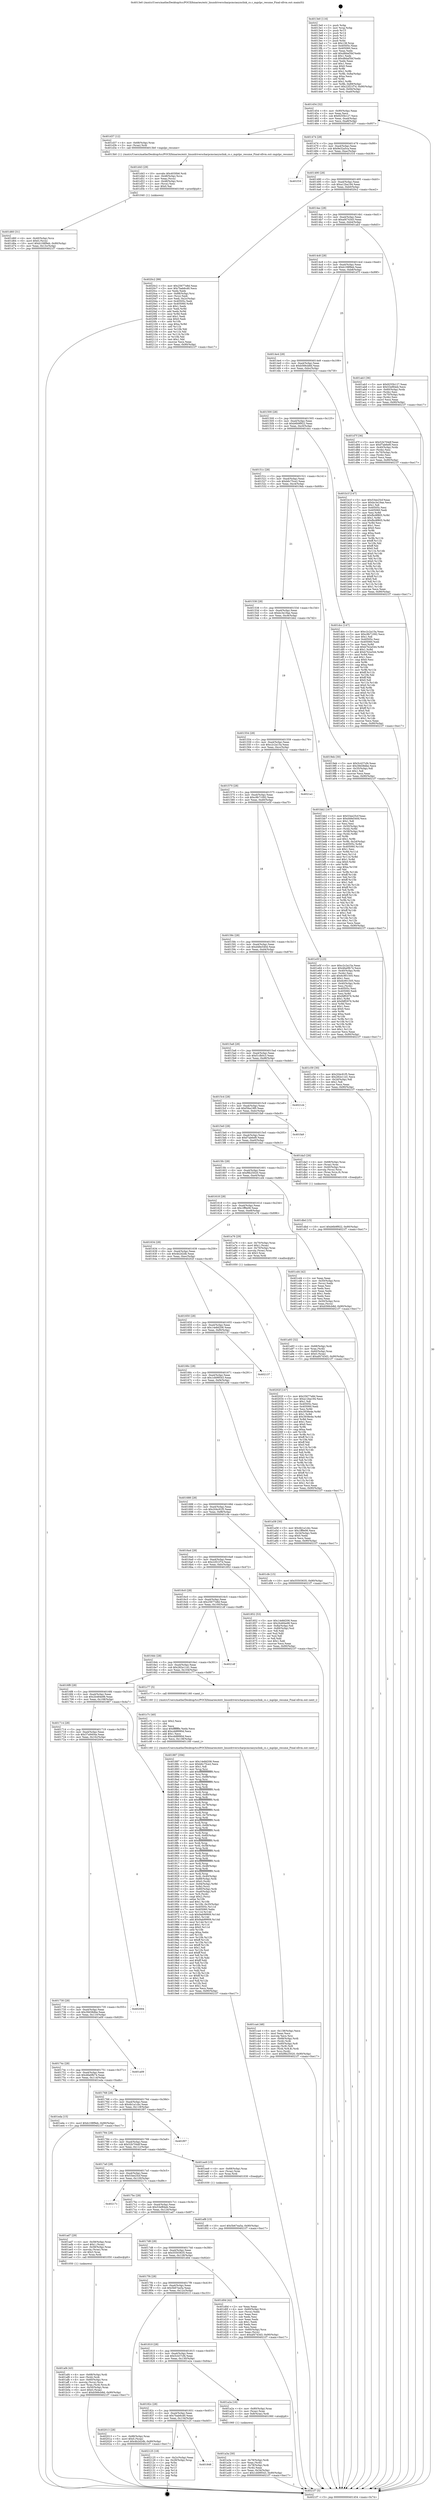 digraph "0x4013e0" {
  label = "0x4013e0 (/mnt/c/Users/mathe/Desktop/tcc/POCII/binaries/extr_linuxdriverscharpcmciasynclink_cs.c_mgslpc_resume_Final-ollvm.out::main(0))"
  labelloc = "t"
  node[shape=record]

  Entry [label="",width=0.3,height=0.3,shape=circle,fillcolor=black,style=filled]
  "0x401454" [label="{
     0x401454 [32]\l
     | [instrs]\l
     &nbsp;&nbsp;0x401454 \<+6\>: mov -0x90(%rbp),%eax\l
     &nbsp;&nbsp;0x40145a \<+2\>: mov %eax,%ecx\l
     &nbsp;&nbsp;0x40145c \<+6\>: sub $0x9255b127,%ecx\l
     &nbsp;&nbsp;0x401462 \<+6\>: mov %eax,-0xa4(%rbp)\l
     &nbsp;&nbsp;0x401468 \<+6\>: mov %ecx,-0xa8(%rbp)\l
     &nbsp;&nbsp;0x40146e \<+6\>: je 0000000000401d37 \<main+0x957\>\l
  }"]
  "0x401d37" [label="{
     0x401d37 [12]\l
     | [instrs]\l
     &nbsp;&nbsp;0x401d37 \<+4\>: mov -0x68(%rbp),%rax\l
     &nbsp;&nbsp;0x401d3b \<+3\>: mov (%rax),%rdi\l
     &nbsp;&nbsp;0x401d3e \<+5\>: call 00000000004013b0 \<mgslpc_resume\>\l
     | [calls]\l
     &nbsp;&nbsp;0x4013b0 \{1\} (/mnt/c/Users/mathe/Desktop/tcc/POCII/binaries/extr_linuxdriverscharpcmciasynclink_cs.c_mgslpc_resume_Final-ollvm.out::mgslpc_resume)\l
  }"]
  "0x401474" [label="{
     0x401474 [28]\l
     | [instrs]\l
     &nbsp;&nbsp;0x401474 \<+5\>: jmp 0000000000401479 \<main+0x99\>\l
     &nbsp;&nbsp;0x401479 \<+6\>: mov -0xa4(%rbp),%eax\l
     &nbsp;&nbsp;0x40147f \<+5\>: sub $0x9e32a5ca,%eax\l
     &nbsp;&nbsp;0x401484 \<+6\>: mov %eax,-0xac(%rbp)\l
     &nbsp;&nbsp;0x40148a \<+6\>: je 0000000000401f16 \<main+0xb36\>\l
  }"]
  Exit [label="",width=0.3,height=0.3,shape=circle,fillcolor=black,style=filled,peripheries=2]
  "0x401f16" [label="{
     0x401f16\l
  }", style=dashed]
  "0x401490" [label="{
     0x401490 [28]\l
     | [instrs]\l
     &nbsp;&nbsp;0x401490 \<+5\>: jmp 0000000000401495 \<main+0xb5\>\l
     &nbsp;&nbsp;0x401495 \<+6\>: mov -0xa4(%rbp),%eax\l
     &nbsp;&nbsp;0x40149b \<+5\>: sub $0xa12ba194,%eax\l
     &nbsp;&nbsp;0x4014a0 \<+6\>: mov %eax,-0xb0(%rbp)\l
     &nbsp;&nbsp;0x4014a6 \<+6\>: je 00000000004020c2 \<main+0xce2\>\l
  }"]
  "0x401848" [label="{
     0x401848\l
  }", style=dashed]
  "0x4020c2" [label="{
     0x4020c2 [99]\l
     | [instrs]\l
     &nbsp;&nbsp;0x4020c2 \<+5\>: mov $0x25677e8d,%eax\l
     &nbsp;&nbsp;0x4020c7 \<+5\>: mov $0x7bab6cd0,%ecx\l
     &nbsp;&nbsp;0x4020cc \<+2\>: xor %edx,%edx\l
     &nbsp;&nbsp;0x4020ce \<+7\>: mov -0x88(%rbp),%rsi\l
     &nbsp;&nbsp;0x4020d5 \<+2\>: mov (%rsi),%edi\l
     &nbsp;&nbsp;0x4020d7 \<+3\>: mov %edi,-0x2c(%rbp)\l
     &nbsp;&nbsp;0x4020da \<+7\>: mov 0x40505c,%edi\l
     &nbsp;&nbsp;0x4020e1 \<+8\>: mov 0x405060,%r8d\l
     &nbsp;&nbsp;0x4020e9 \<+3\>: sub $0x1,%edx\l
     &nbsp;&nbsp;0x4020ec \<+3\>: mov %edi,%r9d\l
     &nbsp;&nbsp;0x4020ef \<+3\>: add %edx,%r9d\l
     &nbsp;&nbsp;0x4020f2 \<+4\>: imul %r9d,%edi\l
     &nbsp;&nbsp;0x4020f6 \<+3\>: and $0x1,%edi\l
     &nbsp;&nbsp;0x4020f9 \<+3\>: cmp $0x0,%edi\l
     &nbsp;&nbsp;0x4020fc \<+4\>: sete %r10b\l
     &nbsp;&nbsp;0x402100 \<+4\>: cmp $0xa,%r8d\l
     &nbsp;&nbsp;0x402104 \<+4\>: setl %r11b\l
     &nbsp;&nbsp;0x402108 \<+3\>: mov %r10b,%bl\l
     &nbsp;&nbsp;0x40210b \<+3\>: and %r11b,%bl\l
     &nbsp;&nbsp;0x40210e \<+3\>: xor %r11b,%r10b\l
     &nbsp;&nbsp;0x402111 \<+3\>: or %r10b,%bl\l
     &nbsp;&nbsp;0x402114 \<+3\>: test $0x1,%bl\l
     &nbsp;&nbsp;0x402117 \<+3\>: cmovne %ecx,%eax\l
     &nbsp;&nbsp;0x40211a \<+6\>: mov %eax,-0x90(%rbp)\l
     &nbsp;&nbsp;0x402120 \<+5\>: jmp 00000000004021f7 \<main+0xe17\>\l
  }"]
  "0x4014ac" [label="{
     0x4014ac [28]\l
     | [instrs]\l
     &nbsp;&nbsp;0x4014ac \<+5\>: jmp 00000000004014b1 \<main+0xd1\>\l
     &nbsp;&nbsp;0x4014b1 \<+6\>: mov -0xa4(%rbp),%eax\l
     &nbsp;&nbsp;0x4014b7 \<+5\>: sub $0xaf4743d3,%eax\l
     &nbsp;&nbsp;0x4014bc \<+6\>: mov %eax,-0xb4(%rbp)\l
     &nbsp;&nbsp;0x4014c2 \<+6\>: je 0000000000401ab3 \<main+0x6d3\>\l
  }"]
  "0x402125" [label="{
     0x402125 [18]\l
     | [instrs]\l
     &nbsp;&nbsp;0x402125 \<+3\>: mov -0x2c(%rbp),%eax\l
     &nbsp;&nbsp;0x402128 \<+4\>: lea -0x28(%rbp),%rsp\l
     &nbsp;&nbsp;0x40212c \<+1\>: pop %rbx\l
     &nbsp;&nbsp;0x40212d \<+2\>: pop %r12\l
     &nbsp;&nbsp;0x40212f \<+2\>: pop %r13\l
     &nbsp;&nbsp;0x402131 \<+2\>: pop %r14\l
     &nbsp;&nbsp;0x402133 \<+2\>: pop %r15\l
     &nbsp;&nbsp;0x402135 \<+1\>: pop %rbp\l
     &nbsp;&nbsp;0x402136 \<+1\>: ret\l
  }"]
  "0x401ab3" [label="{
     0x401ab3 [36]\l
     | [instrs]\l
     &nbsp;&nbsp;0x401ab3 \<+5\>: mov $0x9255b127,%eax\l
     &nbsp;&nbsp;0x401ab8 \<+5\>: mov $0x53ef84eb,%ecx\l
     &nbsp;&nbsp;0x401abd \<+4\>: mov -0x60(%rbp),%rdx\l
     &nbsp;&nbsp;0x401ac1 \<+2\>: mov (%rdx),%esi\l
     &nbsp;&nbsp;0x401ac3 \<+4\>: mov -0x70(%rbp),%rdx\l
     &nbsp;&nbsp;0x401ac7 \<+2\>: cmp (%rdx),%esi\l
     &nbsp;&nbsp;0x401ac9 \<+3\>: cmovl %ecx,%eax\l
     &nbsp;&nbsp;0x401acc \<+6\>: mov %eax,-0x90(%rbp)\l
     &nbsp;&nbsp;0x401ad2 \<+5\>: jmp 00000000004021f7 \<main+0xe17\>\l
  }"]
  "0x4014c8" [label="{
     0x4014c8 [28]\l
     | [instrs]\l
     &nbsp;&nbsp;0x4014c8 \<+5\>: jmp 00000000004014cd \<main+0xed\>\l
     &nbsp;&nbsp;0x4014cd \<+6\>: mov -0xa4(%rbp),%eax\l
     &nbsp;&nbsp;0x4014d3 \<+5\>: sub $0xb108f9eb,%eax\l
     &nbsp;&nbsp;0x4014d8 \<+6\>: mov %eax,-0xb8(%rbp)\l
     &nbsp;&nbsp;0x4014de \<+6\>: je 0000000000401d7f \<main+0x99f\>\l
  }"]
  "0x401ef8" [label="{
     0x401ef8 [15]\l
     | [instrs]\l
     &nbsp;&nbsp;0x401ef8 \<+10\>: movl $0x5b67ea5a,-0x90(%rbp)\l
     &nbsp;&nbsp;0x401f02 \<+5\>: jmp 00000000004021f7 \<main+0xe17\>\l
  }"]
  "0x401d7f" [label="{
     0x401d7f [36]\l
     | [instrs]\l
     &nbsp;&nbsp;0x401d7f \<+5\>: mov $0x52b704df,%eax\l
     &nbsp;&nbsp;0x401d84 \<+5\>: mov $0xf7ab6ef0,%ecx\l
     &nbsp;&nbsp;0x401d89 \<+4\>: mov -0x40(%rbp),%rdx\l
     &nbsp;&nbsp;0x401d8d \<+2\>: mov (%rdx),%esi\l
     &nbsp;&nbsp;0x401d8f \<+4\>: mov -0x70(%rbp),%rdx\l
     &nbsp;&nbsp;0x401d93 \<+2\>: cmp (%rdx),%esi\l
     &nbsp;&nbsp;0x401d95 \<+3\>: cmovl %ecx,%eax\l
     &nbsp;&nbsp;0x401d98 \<+6\>: mov %eax,-0x90(%rbp)\l
     &nbsp;&nbsp;0x401d9e \<+5\>: jmp 00000000004021f7 \<main+0xe17\>\l
  }"]
  "0x4014e4" [label="{
     0x4014e4 [28]\l
     | [instrs]\l
     &nbsp;&nbsp;0x4014e4 \<+5\>: jmp 00000000004014e9 \<main+0x109\>\l
     &nbsp;&nbsp;0x4014e9 \<+6\>: mov -0xa4(%rbp),%eax\l
     &nbsp;&nbsp;0x4014ef \<+5\>: sub $0xb566cb8d,%eax\l
     &nbsp;&nbsp;0x4014f4 \<+6\>: mov %eax,-0xbc(%rbp)\l
     &nbsp;&nbsp;0x4014fa \<+6\>: je 0000000000401b1f \<main+0x73f\>\l
  }"]
  "0x401dbd" [label="{
     0x401dbd [15]\l
     | [instrs]\l
     &nbsp;&nbsp;0x401dbd \<+10\>: movl $0xb6b9f922,-0x90(%rbp)\l
     &nbsp;&nbsp;0x401dc7 \<+5\>: jmp 00000000004021f7 \<main+0xe17\>\l
  }"]
  "0x401b1f" [label="{
     0x401b1f [147]\l
     | [instrs]\l
     &nbsp;&nbsp;0x401b1f \<+5\>: mov $0x53ee25cf,%eax\l
     &nbsp;&nbsp;0x401b24 \<+5\>: mov $0xbc3e19ae,%ecx\l
     &nbsp;&nbsp;0x401b29 \<+2\>: mov $0x1,%dl\l
     &nbsp;&nbsp;0x401b2b \<+7\>: mov 0x40505c,%esi\l
     &nbsp;&nbsp;0x401b32 \<+7\>: mov 0x405060,%edi\l
     &nbsp;&nbsp;0x401b39 \<+3\>: mov %esi,%r8d\l
     &nbsp;&nbsp;0x401b3c \<+7\>: add $0xfbc8f805,%r8d\l
     &nbsp;&nbsp;0x401b43 \<+4\>: sub $0x1,%r8d\l
     &nbsp;&nbsp;0x401b47 \<+7\>: sub $0xfbc8f805,%r8d\l
     &nbsp;&nbsp;0x401b4e \<+4\>: imul %r8d,%esi\l
     &nbsp;&nbsp;0x401b52 \<+3\>: and $0x1,%esi\l
     &nbsp;&nbsp;0x401b55 \<+3\>: cmp $0x0,%esi\l
     &nbsp;&nbsp;0x401b58 \<+4\>: sete %r9b\l
     &nbsp;&nbsp;0x401b5c \<+3\>: cmp $0xa,%edi\l
     &nbsp;&nbsp;0x401b5f \<+4\>: setl %r10b\l
     &nbsp;&nbsp;0x401b63 \<+3\>: mov %r9b,%r11b\l
     &nbsp;&nbsp;0x401b66 \<+4\>: xor $0xff,%r11b\l
     &nbsp;&nbsp;0x401b6a \<+3\>: mov %r10b,%bl\l
     &nbsp;&nbsp;0x401b6d \<+3\>: xor $0xff,%bl\l
     &nbsp;&nbsp;0x401b70 \<+3\>: xor $0x0,%dl\l
     &nbsp;&nbsp;0x401b73 \<+3\>: mov %r11b,%r14b\l
     &nbsp;&nbsp;0x401b76 \<+4\>: and $0x0,%r14b\l
     &nbsp;&nbsp;0x401b7a \<+3\>: and %dl,%r9b\l
     &nbsp;&nbsp;0x401b7d \<+3\>: mov %bl,%r15b\l
     &nbsp;&nbsp;0x401b80 \<+4\>: and $0x0,%r15b\l
     &nbsp;&nbsp;0x401b84 \<+3\>: and %dl,%r10b\l
     &nbsp;&nbsp;0x401b87 \<+3\>: or %r9b,%r14b\l
     &nbsp;&nbsp;0x401b8a \<+3\>: or %r10b,%r15b\l
     &nbsp;&nbsp;0x401b8d \<+3\>: xor %r15b,%r14b\l
     &nbsp;&nbsp;0x401b90 \<+3\>: or %bl,%r11b\l
     &nbsp;&nbsp;0x401b93 \<+4\>: xor $0xff,%r11b\l
     &nbsp;&nbsp;0x401b97 \<+3\>: or $0x0,%dl\l
     &nbsp;&nbsp;0x401b9a \<+3\>: and %dl,%r11b\l
     &nbsp;&nbsp;0x401b9d \<+3\>: or %r11b,%r14b\l
     &nbsp;&nbsp;0x401ba0 \<+4\>: test $0x1,%r14b\l
     &nbsp;&nbsp;0x401ba4 \<+3\>: cmovne %ecx,%eax\l
     &nbsp;&nbsp;0x401ba7 \<+6\>: mov %eax,-0x90(%rbp)\l
     &nbsp;&nbsp;0x401bad \<+5\>: jmp 00000000004021f7 \<main+0xe17\>\l
  }"]
  "0x401500" [label="{
     0x401500 [28]\l
     | [instrs]\l
     &nbsp;&nbsp;0x401500 \<+5\>: jmp 0000000000401505 \<main+0x125\>\l
     &nbsp;&nbsp;0x401505 \<+6\>: mov -0xa4(%rbp),%eax\l
     &nbsp;&nbsp;0x40150b \<+5\>: sub $0xb6b9f922,%eax\l
     &nbsp;&nbsp;0x401510 \<+6\>: mov %eax,-0xc0(%rbp)\l
     &nbsp;&nbsp;0x401516 \<+6\>: je 0000000000401dcc \<main+0x9ec\>\l
  }"]
  "0x401d60" [label="{
     0x401d60 [31]\l
     | [instrs]\l
     &nbsp;&nbsp;0x401d60 \<+4\>: mov -0x40(%rbp),%rcx\l
     &nbsp;&nbsp;0x401d64 \<+6\>: movl $0x0,(%rcx)\l
     &nbsp;&nbsp;0x401d6a \<+10\>: movl $0xb108f9eb,-0x90(%rbp)\l
     &nbsp;&nbsp;0x401d74 \<+6\>: mov %eax,-0x13c(%rbp)\l
     &nbsp;&nbsp;0x401d7a \<+5\>: jmp 00000000004021f7 \<main+0xe17\>\l
  }"]
  "0x401dcc" [label="{
     0x401dcc [147]\l
     | [instrs]\l
     &nbsp;&nbsp;0x401dcc \<+5\>: mov $0xc2c2a15a,%eax\l
     &nbsp;&nbsp;0x401dd1 \<+5\>: mov $0xc9b71092,%ecx\l
     &nbsp;&nbsp;0x401dd6 \<+2\>: mov $0x1,%dl\l
     &nbsp;&nbsp;0x401dd8 \<+7\>: mov 0x40505c,%esi\l
     &nbsp;&nbsp;0x401ddf \<+7\>: mov 0x405060,%edi\l
     &nbsp;&nbsp;0x401de6 \<+3\>: mov %esi,%r8d\l
     &nbsp;&nbsp;0x401de9 \<+7\>: sub $0xb7b2a544,%r8d\l
     &nbsp;&nbsp;0x401df0 \<+4\>: sub $0x1,%r8d\l
     &nbsp;&nbsp;0x401df4 \<+7\>: add $0xb7b2a544,%r8d\l
     &nbsp;&nbsp;0x401dfb \<+4\>: imul %r8d,%esi\l
     &nbsp;&nbsp;0x401dff \<+3\>: and $0x1,%esi\l
     &nbsp;&nbsp;0x401e02 \<+3\>: cmp $0x0,%esi\l
     &nbsp;&nbsp;0x401e05 \<+4\>: sete %r9b\l
     &nbsp;&nbsp;0x401e09 \<+3\>: cmp $0xa,%edi\l
     &nbsp;&nbsp;0x401e0c \<+4\>: setl %r10b\l
     &nbsp;&nbsp;0x401e10 \<+3\>: mov %r9b,%r11b\l
     &nbsp;&nbsp;0x401e13 \<+4\>: xor $0xff,%r11b\l
     &nbsp;&nbsp;0x401e17 \<+3\>: mov %r10b,%bl\l
     &nbsp;&nbsp;0x401e1a \<+3\>: xor $0xff,%bl\l
     &nbsp;&nbsp;0x401e1d \<+3\>: xor $0x0,%dl\l
     &nbsp;&nbsp;0x401e20 \<+3\>: mov %r11b,%r14b\l
     &nbsp;&nbsp;0x401e23 \<+4\>: and $0x0,%r14b\l
     &nbsp;&nbsp;0x401e27 \<+3\>: and %dl,%r9b\l
     &nbsp;&nbsp;0x401e2a \<+3\>: mov %bl,%r15b\l
     &nbsp;&nbsp;0x401e2d \<+4\>: and $0x0,%r15b\l
     &nbsp;&nbsp;0x401e31 \<+3\>: and %dl,%r10b\l
     &nbsp;&nbsp;0x401e34 \<+3\>: or %r9b,%r14b\l
     &nbsp;&nbsp;0x401e37 \<+3\>: or %r10b,%r15b\l
     &nbsp;&nbsp;0x401e3a \<+3\>: xor %r15b,%r14b\l
     &nbsp;&nbsp;0x401e3d \<+3\>: or %bl,%r11b\l
     &nbsp;&nbsp;0x401e40 \<+4\>: xor $0xff,%r11b\l
     &nbsp;&nbsp;0x401e44 \<+3\>: or $0x0,%dl\l
     &nbsp;&nbsp;0x401e47 \<+3\>: and %dl,%r11b\l
     &nbsp;&nbsp;0x401e4a \<+3\>: or %r11b,%r14b\l
     &nbsp;&nbsp;0x401e4d \<+4\>: test $0x1,%r14b\l
     &nbsp;&nbsp;0x401e51 \<+3\>: cmovne %ecx,%eax\l
     &nbsp;&nbsp;0x401e54 \<+6\>: mov %eax,-0x90(%rbp)\l
     &nbsp;&nbsp;0x401e5a \<+5\>: jmp 00000000004021f7 \<main+0xe17\>\l
  }"]
  "0x40151c" [label="{
     0x40151c [28]\l
     | [instrs]\l
     &nbsp;&nbsp;0x40151c \<+5\>: jmp 0000000000401521 \<main+0x141\>\l
     &nbsp;&nbsp;0x401521 \<+6\>: mov -0xa4(%rbp),%eax\l
     &nbsp;&nbsp;0x401527 \<+5\>: sub $0xb6c75ce2,%eax\l
     &nbsp;&nbsp;0x40152c \<+6\>: mov %eax,-0xc4(%rbp)\l
     &nbsp;&nbsp;0x401532 \<+6\>: je 00000000004019eb \<main+0x60b\>\l
  }"]
  "0x401d43" [label="{
     0x401d43 [29]\l
     | [instrs]\l
     &nbsp;&nbsp;0x401d43 \<+10\>: movabs $0x4030b6,%rdi\l
     &nbsp;&nbsp;0x401d4d \<+4\>: mov -0x48(%rbp),%rcx\l
     &nbsp;&nbsp;0x401d51 \<+2\>: mov %eax,(%rcx)\l
     &nbsp;&nbsp;0x401d53 \<+4\>: mov -0x48(%rbp),%rcx\l
     &nbsp;&nbsp;0x401d57 \<+2\>: mov (%rcx),%esi\l
     &nbsp;&nbsp;0x401d59 \<+2\>: mov $0x0,%al\l
     &nbsp;&nbsp;0x401d5b \<+5\>: call 0000000000401040 \<printf@plt\>\l
     | [calls]\l
     &nbsp;&nbsp;0x401040 \{1\} (unknown)\l
  }"]
  "0x4019eb" [label="{
     0x4019eb [30]\l
     | [instrs]\l
     &nbsp;&nbsp;0x4019eb \<+5\>: mov $0x5c437cf4,%eax\l
     &nbsp;&nbsp;0x4019f0 \<+5\>: mov $0x39d38dbe,%ecx\l
     &nbsp;&nbsp;0x4019f5 \<+3\>: mov -0x35(%rbp),%dl\l
     &nbsp;&nbsp;0x4019f8 \<+3\>: test $0x1,%dl\l
     &nbsp;&nbsp;0x4019fb \<+3\>: cmovne %ecx,%eax\l
     &nbsp;&nbsp;0x4019fe \<+6\>: mov %eax,-0x90(%rbp)\l
     &nbsp;&nbsp;0x401a04 \<+5\>: jmp 00000000004021f7 \<main+0xe17\>\l
  }"]
  "0x401538" [label="{
     0x401538 [28]\l
     | [instrs]\l
     &nbsp;&nbsp;0x401538 \<+5\>: jmp 000000000040153d \<main+0x15d\>\l
     &nbsp;&nbsp;0x40153d \<+6\>: mov -0xa4(%rbp),%eax\l
     &nbsp;&nbsp;0x401543 \<+5\>: sub $0xbc3e19ae,%eax\l
     &nbsp;&nbsp;0x401548 \<+6\>: mov %eax,-0xc8(%rbp)\l
     &nbsp;&nbsp;0x40154e \<+6\>: je 0000000000401bb2 \<main+0x7d2\>\l
  }"]
  "0x401ca4" [label="{
     0x401ca4 [48]\l
     | [instrs]\l
     &nbsp;&nbsp;0x401ca4 \<+6\>: mov -0x138(%rbp),%ecx\l
     &nbsp;&nbsp;0x401caa \<+3\>: imul %eax,%ecx\l
     &nbsp;&nbsp;0x401cad \<+3\>: movslq %ecx,%rsi\l
     &nbsp;&nbsp;0x401cb0 \<+4\>: mov -0x68(%rbp),%rdi\l
     &nbsp;&nbsp;0x401cb4 \<+3\>: mov (%rdi),%rdi\l
     &nbsp;&nbsp;0x401cb7 \<+4\>: mov -0x60(%rbp),%r8\l
     &nbsp;&nbsp;0x401cbb \<+3\>: movslq (%r8),%r8\l
     &nbsp;&nbsp;0x401cbe \<+4\>: mov (%rdi,%r8,8),%rdi\l
     &nbsp;&nbsp;0x401cc2 \<+3\>: mov %rsi,(%rdi)\l
     &nbsp;&nbsp;0x401cc5 \<+10\>: movl $0xf9b25020,-0x90(%rbp)\l
     &nbsp;&nbsp;0x401ccf \<+5\>: jmp 00000000004021f7 \<main+0xe17\>\l
  }"]
  "0x401bb2" [label="{
     0x401bb2 [167]\l
     | [instrs]\l
     &nbsp;&nbsp;0x401bb2 \<+5\>: mov $0x53ee25cf,%eax\l
     &nbsp;&nbsp;0x401bb7 \<+5\>: mov $0xd48e540d,%ecx\l
     &nbsp;&nbsp;0x401bbc \<+2\>: mov $0x1,%dl\l
     &nbsp;&nbsp;0x401bbe \<+2\>: xor %esi,%esi\l
     &nbsp;&nbsp;0x401bc0 \<+4\>: mov -0x50(%rbp),%rdi\l
     &nbsp;&nbsp;0x401bc4 \<+3\>: mov (%rdi),%r8d\l
     &nbsp;&nbsp;0x401bc7 \<+4\>: mov -0x58(%rbp),%rdi\l
     &nbsp;&nbsp;0x401bcb \<+3\>: cmp (%rdi),%r8d\l
     &nbsp;&nbsp;0x401bce \<+4\>: setl %r9b\l
     &nbsp;&nbsp;0x401bd2 \<+4\>: and $0x1,%r9b\l
     &nbsp;&nbsp;0x401bd6 \<+4\>: mov %r9b,-0x2d(%rbp)\l
     &nbsp;&nbsp;0x401bda \<+8\>: mov 0x40505c,%r8d\l
     &nbsp;&nbsp;0x401be2 \<+8\>: mov 0x405060,%r10d\l
     &nbsp;&nbsp;0x401bea \<+3\>: sub $0x1,%esi\l
     &nbsp;&nbsp;0x401bed \<+3\>: mov %r8d,%r11d\l
     &nbsp;&nbsp;0x401bf0 \<+3\>: add %esi,%r11d\l
     &nbsp;&nbsp;0x401bf3 \<+4\>: imul %r11d,%r8d\l
     &nbsp;&nbsp;0x401bf7 \<+4\>: and $0x1,%r8d\l
     &nbsp;&nbsp;0x401bfb \<+4\>: cmp $0x0,%r8d\l
     &nbsp;&nbsp;0x401bff \<+4\>: sete %r9b\l
     &nbsp;&nbsp;0x401c03 \<+4\>: cmp $0xa,%r10d\l
     &nbsp;&nbsp;0x401c07 \<+3\>: setl %bl\l
     &nbsp;&nbsp;0x401c0a \<+3\>: mov %r9b,%r14b\l
     &nbsp;&nbsp;0x401c0d \<+4\>: xor $0xff,%r14b\l
     &nbsp;&nbsp;0x401c11 \<+3\>: mov %bl,%r15b\l
     &nbsp;&nbsp;0x401c14 \<+4\>: xor $0xff,%r15b\l
     &nbsp;&nbsp;0x401c18 \<+3\>: xor $0x1,%dl\l
     &nbsp;&nbsp;0x401c1b \<+3\>: mov %r14b,%r12b\l
     &nbsp;&nbsp;0x401c1e \<+4\>: and $0xff,%r12b\l
     &nbsp;&nbsp;0x401c22 \<+3\>: and %dl,%r9b\l
     &nbsp;&nbsp;0x401c25 \<+3\>: mov %r15b,%r13b\l
     &nbsp;&nbsp;0x401c28 \<+4\>: and $0xff,%r13b\l
     &nbsp;&nbsp;0x401c2c \<+2\>: and %dl,%bl\l
     &nbsp;&nbsp;0x401c2e \<+3\>: or %r9b,%r12b\l
     &nbsp;&nbsp;0x401c31 \<+3\>: or %bl,%r13b\l
     &nbsp;&nbsp;0x401c34 \<+3\>: xor %r13b,%r12b\l
     &nbsp;&nbsp;0x401c37 \<+3\>: or %r15b,%r14b\l
     &nbsp;&nbsp;0x401c3a \<+4\>: xor $0xff,%r14b\l
     &nbsp;&nbsp;0x401c3e \<+3\>: or $0x1,%dl\l
     &nbsp;&nbsp;0x401c41 \<+3\>: and %dl,%r14b\l
     &nbsp;&nbsp;0x401c44 \<+3\>: or %r14b,%r12b\l
     &nbsp;&nbsp;0x401c47 \<+4\>: test $0x1,%r12b\l
     &nbsp;&nbsp;0x401c4b \<+3\>: cmovne %ecx,%eax\l
     &nbsp;&nbsp;0x401c4e \<+6\>: mov %eax,-0x90(%rbp)\l
     &nbsp;&nbsp;0x401c54 \<+5\>: jmp 00000000004021f7 \<main+0xe17\>\l
  }"]
  "0x401554" [label="{
     0x401554 [28]\l
     | [instrs]\l
     &nbsp;&nbsp;0x401554 \<+5\>: jmp 0000000000401559 \<main+0x179\>\l
     &nbsp;&nbsp;0x401559 \<+6\>: mov -0xa4(%rbp),%eax\l
     &nbsp;&nbsp;0x40155f \<+5\>: sub $0xc2c2a15a,%eax\l
     &nbsp;&nbsp;0x401564 \<+6\>: mov %eax,-0xcc(%rbp)\l
     &nbsp;&nbsp;0x40156a \<+6\>: je 00000000004021a1 \<main+0xdc1\>\l
  }"]
  "0x401c7c" [label="{
     0x401c7c [40]\l
     | [instrs]\l
     &nbsp;&nbsp;0x401c7c \<+5\>: mov $0x2,%ecx\l
     &nbsp;&nbsp;0x401c81 \<+1\>: cltd\l
     &nbsp;&nbsp;0x401c82 \<+2\>: idiv %ecx\l
     &nbsp;&nbsp;0x401c84 \<+6\>: imul $0xfffffffe,%edx,%ecx\l
     &nbsp;&nbsp;0x401c8a \<+6\>: add $0xcdd8990d,%ecx\l
     &nbsp;&nbsp;0x401c90 \<+3\>: add $0x1,%ecx\l
     &nbsp;&nbsp;0x401c93 \<+6\>: sub $0xcdd8990d,%ecx\l
     &nbsp;&nbsp;0x401c99 \<+6\>: mov %ecx,-0x138(%rbp)\l
     &nbsp;&nbsp;0x401c9f \<+5\>: call 0000000000401160 \<next_i\>\l
     | [calls]\l
     &nbsp;&nbsp;0x401160 \{1\} (/mnt/c/Users/mathe/Desktop/tcc/POCII/binaries/extr_linuxdriverscharpcmciasynclink_cs.c_mgslpc_resume_Final-ollvm.out::next_i)\l
  }"]
  "0x4021a1" [label="{
     0x4021a1\l
  }", style=dashed]
  "0x401570" [label="{
     0x401570 [28]\l
     | [instrs]\l
     &nbsp;&nbsp;0x401570 \<+5\>: jmp 0000000000401575 \<main+0x195\>\l
     &nbsp;&nbsp;0x401575 \<+6\>: mov -0xa4(%rbp),%eax\l
     &nbsp;&nbsp;0x40157b \<+5\>: sub $0xc9b71092,%eax\l
     &nbsp;&nbsp;0x401580 \<+6\>: mov %eax,-0xd0(%rbp)\l
     &nbsp;&nbsp;0x401586 \<+6\>: je 0000000000401e5f \<main+0xa7f\>\l
  }"]
  "0x401af4" [label="{
     0x401af4 [43]\l
     | [instrs]\l
     &nbsp;&nbsp;0x401af4 \<+4\>: mov -0x68(%rbp),%rdi\l
     &nbsp;&nbsp;0x401af8 \<+3\>: mov (%rdi),%rdi\l
     &nbsp;&nbsp;0x401afb \<+4\>: mov -0x60(%rbp),%rcx\l
     &nbsp;&nbsp;0x401aff \<+3\>: movslq (%rcx),%rcx\l
     &nbsp;&nbsp;0x401b02 \<+4\>: mov %rax,(%rdi,%rcx,8)\l
     &nbsp;&nbsp;0x401b06 \<+4\>: mov -0x50(%rbp),%rax\l
     &nbsp;&nbsp;0x401b0a \<+6\>: movl $0x0,(%rax)\l
     &nbsp;&nbsp;0x401b10 \<+10\>: movl $0xb566cb8d,-0x90(%rbp)\l
     &nbsp;&nbsp;0x401b1a \<+5\>: jmp 00000000004021f7 \<main+0xe17\>\l
  }"]
  "0x401e5f" [label="{
     0x401e5f [123]\l
     | [instrs]\l
     &nbsp;&nbsp;0x401e5f \<+5\>: mov $0xc2c2a15a,%eax\l
     &nbsp;&nbsp;0x401e64 \<+5\>: mov $0x46a0fb74,%ecx\l
     &nbsp;&nbsp;0x401e69 \<+4\>: mov -0x40(%rbp),%rdx\l
     &nbsp;&nbsp;0x401e6d \<+2\>: mov (%rdx),%esi\l
     &nbsp;&nbsp;0x401e6f \<+6\>: add $0x6c901505,%esi\l
     &nbsp;&nbsp;0x401e75 \<+3\>: add $0x1,%esi\l
     &nbsp;&nbsp;0x401e78 \<+6\>: sub $0x6c901505,%esi\l
     &nbsp;&nbsp;0x401e7e \<+4\>: mov -0x40(%rbp),%rdx\l
     &nbsp;&nbsp;0x401e82 \<+2\>: mov %esi,(%rdx)\l
     &nbsp;&nbsp;0x401e84 \<+7\>: mov 0x40505c,%esi\l
     &nbsp;&nbsp;0x401e8b \<+7\>: mov 0x405060,%edi\l
     &nbsp;&nbsp;0x401e92 \<+3\>: mov %esi,%r8d\l
     &nbsp;&nbsp;0x401e95 \<+7\>: sub $0xf4ff2976,%r8d\l
     &nbsp;&nbsp;0x401e9c \<+4\>: sub $0x1,%r8d\l
     &nbsp;&nbsp;0x401ea0 \<+7\>: add $0xf4ff2976,%r8d\l
     &nbsp;&nbsp;0x401ea7 \<+4\>: imul %r8d,%esi\l
     &nbsp;&nbsp;0x401eab \<+3\>: and $0x1,%esi\l
     &nbsp;&nbsp;0x401eae \<+3\>: cmp $0x0,%esi\l
     &nbsp;&nbsp;0x401eb1 \<+4\>: sete %r9b\l
     &nbsp;&nbsp;0x401eb5 \<+3\>: cmp $0xa,%edi\l
     &nbsp;&nbsp;0x401eb8 \<+4\>: setl %r10b\l
     &nbsp;&nbsp;0x401ebc \<+3\>: mov %r9b,%r11b\l
     &nbsp;&nbsp;0x401ebf \<+3\>: and %r10b,%r11b\l
     &nbsp;&nbsp;0x401ec2 \<+3\>: xor %r10b,%r9b\l
     &nbsp;&nbsp;0x401ec5 \<+3\>: or %r9b,%r11b\l
     &nbsp;&nbsp;0x401ec8 \<+4\>: test $0x1,%r11b\l
     &nbsp;&nbsp;0x401ecc \<+3\>: cmovne %ecx,%eax\l
     &nbsp;&nbsp;0x401ecf \<+6\>: mov %eax,-0x90(%rbp)\l
     &nbsp;&nbsp;0x401ed5 \<+5\>: jmp 00000000004021f7 \<main+0xe17\>\l
  }"]
  "0x40158c" [label="{
     0x40158c [28]\l
     | [instrs]\l
     &nbsp;&nbsp;0x40158c \<+5\>: jmp 0000000000401591 \<main+0x1b1\>\l
     &nbsp;&nbsp;0x401591 \<+6\>: mov -0xa4(%rbp),%eax\l
     &nbsp;&nbsp;0x401597 \<+5\>: sub $0xd48e540d,%eax\l
     &nbsp;&nbsp;0x40159c \<+6\>: mov %eax,-0xd4(%rbp)\l
     &nbsp;&nbsp;0x4015a2 \<+6\>: je 0000000000401c59 \<main+0x879\>\l
  }"]
  "0x401a93" [label="{
     0x401a93 [32]\l
     | [instrs]\l
     &nbsp;&nbsp;0x401a93 \<+4\>: mov -0x68(%rbp),%rdi\l
     &nbsp;&nbsp;0x401a97 \<+3\>: mov %rax,(%rdi)\l
     &nbsp;&nbsp;0x401a9a \<+4\>: mov -0x60(%rbp),%rax\l
     &nbsp;&nbsp;0x401a9e \<+6\>: movl $0x0,(%rax)\l
     &nbsp;&nbsp;0x401aa4 \<+10\>: movl $0xaf4743d3,-0x90(%rbp)\l
     &nbsp;&nbsp;0x401aae \<+5\>: jmp 00000000004021f7 \<main+0xe17\>\l
  }"]
  "0x401c59" [label="{
     0x401c59 [30]\l
     | [instrs]\l
     &nbsp;&nbsp;0x401c59 \<+5\>: mov $0x204c91f5,%eax\l
     &nbsp;&nbsp;0x401c5e \<+5\>: mov $0x282e11d1,%ecx\l
     &nbsp;&nbsp;0x401c63 \<+3\>: mov -0x2d(%rbp),%dl\l
     &nbsp;&nbsp;0x401c66 \<+3\>: test $0x1,%dl\l
     &nbsp;&nbsp;0x401c69 \<+3\>: cmovne %ecx,%eax\l
     &nbsp;&nbsp;0x401c6c \<+6\>: mov %eax,-0x90(%rbp)\l
     &nbsp;&nbsp;0x401c72 \<+5\>: jmp 00000000004021f7 \<main+0xe17\>\l
  }"]
  "0x4015a8" [label="{
     0x4015a8 [28]\l
     | [instrs]\l
     &nbsp;&nbsp;0x4015a8 \<+5\>: jmp 00000000004015ad \<main+0x1cd\>\l
     &nbsp;&nbsp;0x4015ad \<+6\>: mov -0xa4(%rbp),%eax\l
     &nbsp;&nbsp;0x4015b3 \<+5\>: sub $0xf1cfb0c3,%eax\l
     &nbsp;&nbsp;0x4015b8 \<+6\>: mov %eax,-0xd8(%rbp)\l
     &nbsp;&nbsp;0x4015be \<+6\>: je 00000000004021cb \<main+0xdeb\>\l
  }"]
  "0x401a3a" [label="{
     0x401a3a [30]\l
     | [instrs]\l
     &nbsp;&nbsp;0x401a3a \<+4\>: mov -0x78(%rbp),%rdi\l
     &nbsp;&nbsp;0x401a3e \<+2\>: mov %eax,(%rdi)\l
     &nbsp;&nbsp;0x401a40 \<+4\>: mov -0x78(%rbp),%rdi\l
     &nbsp;&nbsp;0x401a44 \<+2\>: mov (%rdi),%eax\l
     &nbsp;&nbsp;0x401a46 \<+3\>: mov %eax,-0x34(%rbp)\l
     &nbsp;&nbsp;0x401a49 \<+10\>: movl $0x1d499543,-0x90(%rbp)\l
     &nbsp;&nbsp;0x401a53 \<+5\>: jmp 00000000004021f7 \<main+0xe17\>\l
  }"]
  "0x4021cb" [label="{
     0x4021cb\l
  }", style=dashed]
  "0x4015c4" [label="{
     0x4015c4 [28]\l
     | [instrs]\l
     &nbsp;&nbsp;0x4015c4 \<+5\>: jmp 00000000004015c9 \<main+0x1e9\>\l
     &nbsp;&nbsp;0x4015c9 \<+6\>: mov -0xa4(%rbp),%eax\l
     &nbsp;&nbsp;0x4015cf \<+5\>: sub $0xf3ba19f0,%eax\l
     &nbsp;&nbsp;0x4015d4 \<+6\>: mov %eax,-0xdc(%rbp)\l
     &nbsp;&nbsp;0x4015da \<+6\>: je 0000000000401fa9 \<main+0xbc9\>\l
  }"]
  "0x40182c" [label="{
     0x40182c [28]\l
     | [instrs]\l
     &nbsp;&nbsp;0x40182c \<+5\>: jmp 0000000000401831 \<main+0x451\>\l
     &nbsp;&nbsp;0x401831 \<+6\>: mov -0xa4(%rbp),%eax\l
     &nbsp;&nbsp;0x401837 \<+5\>: sub $0x7bab6cd0,%eax\l
     &nbsp;&nbsp;0x40183c \<+6\>: mov %eax,-0x134(%rbp)\l
     &nbsp;&nbsp;0x401842 \<+6\>: je 0000000000402125 \<main+0xd45\>\l
  }"]
  "0x401fa9" [label="{
     0x401fa9\l
  }", style=dashed]
  "0x4015e0" [label="{
     0x4015e0 [28]\l
     | [instrs]\l
     &nbsp;&nbsp;0x4015e0 \<+5\>: jmp 00000000004015e5 \<main+0x205\>\l
     &nbsp;&nbsp;0x4015e5 \<+6\>: mov -0xa4(%rbp),%eax\l
     &nbsp;&nbsp;0x4015eb \<+5\>: sub $0xf7ab6ef0,%eax\l
     &nbsp;&nbsp;0x4015f0 \<+6\>: mov %eax,-0xe0(%rbp)\l
     &nbsp;&nbsp;0x4015f6 \<+6\>: je 0000000000401da3 \<main+0x9c3\>\l
  }"]
  "0x401a2a" [label="{
     0x401a2a [16]\l
     | [instrs]\l
     &nbsp;&nbsp;0x401a2a \<+4\>: mov -0x80(%rbp),%rax\l
     &nbsp;&nbsp;0x401a2e \<+3\>: mov (%rax),%rax\l
     &nbsp;&nbsp;0x401a31 \<+4\>: mov 0x8(%rax),%rdi\l
     &nbsp;&nbsp;0x401a35 \<+5\>: call 0000000000401060 \<atoi@plt\>\l
     | [calls]\l
     &nbsp;&nbsp;0x401060 \{1\} (unknown)\l
  }"]
  "0x401da3" [label="{
     0x401da3 [26]\l
     | [instrs]\l
     &nbsp;&nbsp;0x401da3 \<+4\>: mov -0x68(%rbp),%rax\l
     &nbsp;&nbsp;0x401da7 \<+3\>: mov (%rax),%rax\l
     &nbsp;&nbsp;0x401daa \<+4\>: mov -0x40(%rbp),%rcx\l
     &nbsp;&nbsp;0x401dae \<+3\>: movslq (%rcx),%rcx\l
     &nbsp;&nbsp;0x401db1 \<+4\>: mov (%rax,%rcx,8),%rax\l
     &nbsp;&nbsp;0x401db5 \<+3\>: mov %rax,%rdi\l
     &nbsp;&nbsp;0x401db8 \<+5\>: call 0000000000401030 \<free@plt\>\l
     | [calls]\l
     &nbsp;&nbsp;0x401030 \{1\} (unknown)\l
  }"]
  "0x4015fc" [label="{
     0x4015fc [28]\l
     | [instrs]\l
     &nbsp;&nbsp;0x4015fc \<+5\>: jmp 0000000000401601 \<main+0x221\>\l
     &nbsp;&nbsp;0x401601 \<+6\>: mov -0xa4(%rbp),%eax\l
     &nbsp;&nbsp;0x401607 \<+5\>: sub $0xf9b25020,%eax\l
     &nbsp;&nbsp;0x40160c \<+6\>: mov %eax,-0xe4(%rbp)\l
     &nbsp;&nbsp;0x401612 \<+6\>: je 0000000000401cd4 \<main+0x8f4\>\l
  }"]
  "0x401810" [label="{
     0x401810 [28]\l
     | [instrs]\l
     &nbsp;&nbsp;0x401810 \<+5\>: jmp 0000000000401815 \<main+0x435\>\l
     &nbsp;&nbsp;0x401815 \<+6\>: mov -0xa4(%rbp),%eax\l
     &nbsp;&nbsp;0x40181b \<+5\>: sub $0x5c437cf4,%eax\l
     &nbsp;&nbsp;0x401820 \<+6\>: mov %eax,-0x130(%rbp)\l
     &nbsp;&nbsp;0x401826 \<+6\>: je 0000000000401a2a \<main+0x64a\>\l
  }"]
  "0x401cd4" [label="{
     0x401cd4 [42]\l
     | [instrs]\l
     &nbsp;&nbsp;0x401cd4 \<+2\>: xor %eax,%eax\l
     &nbsp;&nbsp;0x401cd6 \<+4\>: mov -0x50(%rbp),%rcx\l
     &nbsp;&nbsp;0x401cda \<+2\>: mov (%rcx),%edx\l
     &nbsp;&nbsp;0x401cdc \<+2\>: mov %eax,%esi\l
     &nbsp;&nbsp;0x401cde \<+2\>: sub %edx,%esi\l
     &nbsp;&nbsp;0x401ce0 \<+2\>: mov %eax,%edx\l
     &nbsp;&nbsp;0x401ce2 \<+3\>: sub $0x1,%edx\l
     &nbsp;&nbsp;0x401ce5 \<+2\>: add %edx,%esi\l
     &nbsp;&nbsp;0x401ce7 \<+2\>: sub %esi,%eax\l
     &nbsp;&nbsp;0x401ce9 \<+4\>: mov -0x50(%rbp),%rcx\l
     &nbsp;&nbsp;0x401ced \<+2\>: mov %eax,(%rcx)\l
     &nbsp;&nbsp;0x401cef \<+10\>: movl $0xb566cb8d,-0x90(%rbp)\l
     &nbsp;&nbsp;0x401cf9 \<+5\>: jmp 00000000004021f7 \<main+0xe17\>\l
  }"]
  "0x401618" [label="{
     0x401618 [28]\l
     | [instrs]\l
     &nbsp;&nbsp;0x401618 \<+5\>: jmp 000000000040161d \<main+0x23d\>\l
     &nbsp;&nbsp;0x40161d \<+6\>: mov -0xa4(%rbp),%eax\l
     &nbsp;&nbsp;0x401623 \<+5\>: sub $0x1ff9e06,%eax\l
     &nbsp;&nbsp;0x401628 \<+6\>: mov %eax,-0xe8(%rbp)\l
     &nbsp;&nbsp;0x40162e \<+6\>: je 0000000000401a76 \<main+0x696\>\l
  }"]
  "0x402013" [label="{
     0x402013 [28]\l
     | [instrs]\l
     &nbsp;&nbsp;0x402013 \<+7\>: mov -0x88(%rbp),%rax\l
     &nbsp;&nbsp;0x40201a \<+6\>: movl $0x0,(%rax)\l
     &nbsp;&nbsp;0x402020 \<+10\>: movl $0x4b2d2db,-0x90(%rbp)\l
     &nbsp;&nbsp;0x40202a \<+5\>: jmp 00000000004021f7 \<main+0xe17\>\l
  }"]
  "0x401a76" [label="{
     0x401a76 [29]\l
     | [instrs]\l
     &nbsp;&nbsp;0x401a76 \<+4\>: mov -0x70(%rbp),%rax\l
     &nbsp;&nbsp;0x401a7a \<+6\>: movl $0x1,(%rax)\l
     &nbsp;&nbsp;0x401a80 \<+4\>: mov -0x70(%rbp),%rax\l
     &nbsp;&nbsp;0x401a84 \<+3\>: movslq (%rax),%rax\l
     &nbsp;&nbsp;0x401a87 \<+4\>: shl $0x3,%rax\l
     &nbsp;&nbsp;0x401a8b \<+3\>: mov %rax,%rdi\l
     &nbsp;&nbsp;0x401a8e \<+5\>: call 0000000000401050 \<malloc@plt\>\l
     | [calls]\l
     &nbsp;&nbsp;0x401050 \{1\} (unknown)\l
  }"]
  "0x401634" [label="{
     0x401634 [28]\l
     | [instrs]\l
     &nbsp;&nbsp;0x401634 \<+5\>: jmp 0000000000401639 \<main+0x259\>\l
     &nbsp;&nbsp;0x401639 \<+6\>: mov -0xa4(%rbp),%eax\l
     &nbsp;&nbsp;0x40163f \<+5\>: sub $0x4b2d2db,%eax\l
     &nbsp;&nbsp;0x401644 \<+6\>: mov %eax,-0xec(%rbp)\l
     &nbsp;&nbsp;0x40164a \<+6\>: je 000000000040202f \<main+0xc4f\>\l
  }"]
  "0x4017f4" [label="{
     0x4017f4 [28]\l
     | [instrs]\l
     &nbsp;&nbsp;0x4017f4 \<+5\>: jmp 00000000004017f9 \<main+0x419\>\l
     &nbsp;&nbsp;0x4017f9 \<+6\>: mov -0xa4(%rbp),%eax\l
     &nbsp;&nbsp;0x4017ff \<+5\>: sub $0x5b67ea5a,%eax\l
     &nbsp;&nbsp;0x401804 \<+6\>: mov %eax,-0x12c(%rbp)\l
     &nbsp;&nbsp;0x40180a \<+6\>: je 0000000000402013 \<main+0xc33\>\l
  }"]
  "0x40202f" [label="{
     0x40202f [147]\l
     | [instrs]\l
     &nbsp;&nbsp;0x40202f \<+5\>: mov $0x25677e8d,%eax\l
     &nbsp;&nbsp;0x402034 \<+5\>: mov $0xa12ba194,%ecx\l
     &nbsp;&nbsp;0x402039 \<+2\>: mov $0x1,%dl\l
     &nbsp;&nbsp;0x40203b \<+7\>: mov 0x40505c,%esi\l
     &nbsp;&nbsp;0x402042 \<+7\>: mov 0x405060,%edi\l
     &nbsp;&nbsp;0x402049 \<+3\>: mov %esi,%r8d\l
     &nbsp;&nbsp;0x40204c \<+7\>: sub $0x3938e4e,%r8d\l
     &nbsp;&nbsp;0x402053 \<+4\>: sub $0x1,%r8d\l
     &nbsp;&nbsp;0x402057 \<+7\>: add $0x3938e4e,%r8d\l
     &nbsp;&nbsp;0x40205e \<+4\>: imul %r8d,%esi\l
     &nbsp;&nbsp;0x402062 \<+3\>: and $0x1,%esi\l
     &nbsp;&nbsp;0x402065 \<+3\>: cmp $0x0,%esi\l
     &nbsp;&nbsp;0x402068 \<+4\>: sete %r9b\l
     &nbsp;&nbsp;0x40206c \<+3\>: cmp $0xa,%edi\l
     &nbsp;&nbsp;0x40206f \<+4\>: setl %r10b\l
     &nbsp;&nbsp;0x402073 \<+3\>: mov %r9b,%r11b\l
     &nbsp;&nbsp;0x402076 \<+4\>: xor $0xff,%r11b\l
     &nbsp;&nbsp;0x40207a \<+3\>: mov %r10b,%bl\l
     &nbsp;&nbsp;0x40207d \<+3\>: xor $0xff,%bl\l
     &nbsp;&nbsp;0x402080 \<+3\>: xor $0x0,%dl\l
     &nbsp;&nbsp;0x402083 \<+3\>: mov %r11b,%r14b\l
     &nbsp;&nbsp;0x402086 \<+4\>: and $0x0,%r14b\l
     &nbsp;&nbsp;0x40208a \<+3\>: and %dl,%r9b\l
     &nbsp;&nbsp;0x40208d \<+3\>: mov %bl,%r15b\l
     &nbsp;&nbsp;0x402090 \<+4\>: and $0x0,%r15b\l
     &nbsp;&nbsp;0x402094 \<+3\>: and %dl,%r10b\l
     &nbsp;&nbsp;0x402097 \<+3\>: or %r9b,%r14b\l
     &nbsp;&nbsp;0x40209a \<+3\>: or %r10b,%r15b\l
     &nbsp;&nbsp;0x40209d \<+3\>: xor %r15b,%r14b\l
     &nbsp;&nbsp;0x4020a0 \<+3\>: or %bl,%r11b\l
     &nbsp;&nbsp;0x4020a3 \<+4\>: xor $0xff,%r11b\l
     &nbsp;&nbsp;0x4020a7 \<+3\>: or $0x0,%dl\l
     &nbsp;&nbsp;0x4020aa \<+3\>: and %dl,%r11b\l
     &nbsp;&nbsp;0x4020ad \<+3\>: or %r11b,%r14b\l
     &nbsp;&nbsp;0x4020b0 \<+4\>: test $0x1,%r14b\l
     &nbsp;&nbsp;0x4020b4 \<+3\>: cmovne %ecx,%eax\l
     &nbsp;&nbsp;0x4020b7 \<+6\>: mov %eax,-0x90(%rbp)\l
     &nbsp;&nbsp;0x4020bd \<+5\>: jmp 00000000004021f7 \<main+0xe17\>\l
  }"]
  "0x401650" [label="{
     0x401650 [28]\l
     | [instrs]\l
     &nbsp;&nbsp;0x401650 \<+5\>: jmp 0000000000401655 \<main+0x275\>\l
     &nbsp;&nbsp;0x401655 \<+6\>: mov -0xa4(%rbp),%eax\l
     &nbsp;&nbsp;0x40165b \<+5\>: sub $0x14e8d206,%eax\l
     &nbsp;&nbsp;0x401660 \<+6\>: mov %eax,-0xf0(%rbp)\l
     &nbsp;&nbsp;0x401666 \<+6\>: je 0000000000402137 \<main+0xd57\>\l
  }"]
  "0x401d0d" [label="{
     0x401d0d [42]\l
     | [instrs]\l
     &nbsp;&nbsp;0x401d0d \<+2\>: xor %eax,%eax\l
     &nbsp;&nbsp;0x401d0f \<+4\>: mov -0x60(%rbp),%rcx\l
     &nbsp;&nbsp;0x401d13 \<+2\>: mov (%rcx),%edx\l
     &nbsp;&nbsp;0x401d15 \<+2\>: mov %eax,%esi\l
     &nbsp;&nbsp;0x401d17 \<+2\>: sub %edx,%esi\l
     &nbsp;&nbsp;0x401d19 \<+2\>: mov %eax,%edx\l
     &nbsp;&nbsp;0x401d1b \<+3\>: sub $0x1,%edx\l
     &nbsp;&nbsp;0x401d1e \<+2\>: add %edx,%esi\l
     &nbsp;&nbsp;0x401d20 \<+2\>: sub %esi,%eax\l
     &nbsp;&nbsp;0x401d22 \<+4\>: mov -0x60(%rbp),%rcx\l
     &nbsp;&nbsp;0x401d26 \<+2\>: mov %eax,(%rcx)\l
     &nbsp;&nbsp;0x401d28 \<+10\>: movl $0xaf4743d3,-0x90(%rbp)\l
     &nbsp;&nbsp;0x401d32 \<+5\>: jmp 00000000004021f7 \<main+0xe17\>\l
  }"]
  "0x402137" [label="{
     0x402137\l
  }", style=dashed]
  "0x40166c" [label="{
     0x40166c [28]\l
     | [instrs]\l
     &nbsp;&nbsp;0x40166c \<+5\>: jmp 0000000000401671 \<main+0x291\>\l
     &nbsp;&nbsp;0x401671 \<+6\>: mov -0xa4(%rbp),%eax\l
     &nbsp;&nbsp;0x401677 \<+5\>: sub $0x1d499543,%eax\l
     &nbsp;&nbsp;0x40167c \<+6\>: mov %eax,-0xf4(%rbp)\l
     &nbsp;&nbsp;0x401682 \<+6\>: je 0000000000401a58 \<main+0x678\>\l
  }"]
  "0x4017d8" [label="{
     0x4017d8 [28]\l
     | [instrs]\l
     &nbsp;&nbsp;0x4017d8 \<+5\>: jmp 00000000004017dd \<main+0x3fd\>\l
     &nbsp;&nbsp;0x4017dd \<+6\>: mov -0xa4(%rbp),%eax\l
     &nbsp;&nbsp;0x4017e3 \<+5\>: sub $0x55503635,%eax\l
     &nbsp;&nbsp;0x4017e8 \<+6\>: mov %eax,-0x128(%rbp)\l
     &nbsp;&nbsp;0x4017ee \<+6\>: je 0000000000401d0d \<main+0x92d\>\l
  }"]
  "0x401a58" [label="{
     0x401a58 [30]\l
     | [instrs]\l
     &nbsp;&nbsp;0x401a58 \<+5\>: mov $0x4b1a1cbc,%eax\l
     &nbsp;&nbsp;0x401a5d \<+5\>: mov $0x1ff9e06,%ecx\l
     &nbsp;&nbsp;0x401a62 \<+3\>: mov -0x34(%rbp),%edx\l
     &nbsp;&nbsp;0x401a65 \<+3\>: cmp $0x0,%edx\l
     &nbsp;&nbsp;0x401a68 \<+3\>: cmove %ecx,%eax\l
     &nbsp;&nbsp;0x401a6b \<+6\>: mov %eax,-0x90(%rbp)\l
     &nbsp;&nbsp;0x401a71 \<+5\>: jmp 00000000004021f7 \<main+0xe17\>\l
  }"]
  "0x401688" [label="{
     0x401688 [28]\l
     | [instrs]\l
     &nbsp;&nbsp;0x401688 \<+5\>: jmp 000000000040168d \<main+0x2ad\>\l
     &nbsp;&nbsp;0x40168d \<+6\>: mov -0xa4(%rbp),%eax\l
     &nbsp;&nbsp;0x401693 \<+5\>: sub $0x204c91f5,%eax\l
     &nbsp;&nbsp;0x401698 \<+6\>: mov %eax,-0xf8(%rbp)\l
     &nbsp;&nbsp;0x40169e \<+6\>: je 0000000000401cfe \<main+0x91e\>\l
  }"]
  "0x401ad7" [label="{
     0x401ad7 [29]\l
     | [instrs]\l
     &nbsp;&nbsp;0x401ad7 \<+4\>: mov -0x58(%rbp),%rax\l
     &nbsp;&nbsp;0x401adb \<+6\>: movl $0x1,(%rax)\l
     &nbsp;&nbsp;0x401ae1 \<+4\>: mov -0x58(%rbp),%rax\l
     &nbsp;&nbsp;0x401ae5 \<+3\>: movslq (%rax),%rax\l
     &nbsp;&nbsp;0x401ae8 \<+4\>: shl $0x3,%rax\l
     &nbsp;&nbsp;0x401aec \<+3\>: mov %rax,%rdi\l
     &nbsp;&nbsp;0x401aef \<+5\>: call 0000000000401050 \<malloc@plt\>\l
     | [calls]\l
     &nbsp;&nbsp;0x401050 \{1\} (unknown)\l
  }"]
  "0x401cfe" [label="{
     0x401cfe [15]\l
     | [instrs]\l
     &nbsp;&nbsp;0x401cfe \<+10\>: movl $0x55503635,-0x90(%rbp)\l
     &nbsp;&nbsp;0x401d08 \<+5\>: jmp 00000000004021f7 \<main+0xe17\>\l
  }"]
  "0x4016a4" [label="{
     0x4016a4 [28]\l
     | [instrs]\l
     &nbsp;&nbsp;0x4016a4 \<+5\>: jmp 00000000004016a9 \<main+0x2c9\>\l
     &nbsp;&nbsp;0x4016a9 \<+6\>: mov -0xa4(%rbp),%eax\l
     &nbsp;&nbsp;0x4016af \<+5\>: sub $0x22f21f7d,%eax\l
     &nbsp;&nbsp;0x4016b4 \<+6\>: mov %eax,-0xfc(%rbp)\l
     &nbsp;&nbsp;0x4016ba \<+6\>: je 0000000000401852 \<main+0x472\>\l
  }"]
  "0x4017bc" [label="{
     0x4017bc [28]\l
     | [instrs]\l
     &nbsp;&nbsp;0x4017bc \<+5\>: jmp 00000000004017c1 \<main+0x3e1\>\l
     &nbsp;&nbsp;0x4017c1 \<+6\>: mov -0xa4(%rbp),%eax\l
     &nbsp;&nbsp;0x4017c7 \<+5\>: sub $0x53ef84eb,%eax\l
     &nbsp;&nbsp;0x4017cc \<+6\>: mov %eax,-0x124(%rbp)\l
     &nbsp;&nbsp;0x4017d2 \<+6\>: je 0000000000401ad7 \<main+0x6f7\>\l
  }"]
  "0x401852" [label="{
     0x401852 [53]\l
     | [instrs]\l
     &nbsp;&nbsp;0x401852 \<+5\>: mov $0x14e8d206,%eax\l
     &nbsp;&nbsp;0x401857 \<+5\>: mov $0x2b484e98,%ecx\l
     &nbsp;&nbsp;0x40185c \<+6\>: mov -0x8a(%rbp),%dl\l
     &nbsp;&nbsp;0x401862 \<+7\>: mov -0x89(%rbp),%sil\l
     &nbsp;&nbsp;0x401869 \<+3\>: mov %dl,%dil\l
     &nbsp;&nbsp;0x40186c \<+3\>: and %sil,%dil\l
     &nbsp;&nbsp;0x40186f \<+3\>: xor %sil,%dl\l
     &nbsp;&nbsp;0x401872 \<+3\>: or %dl,%dil\l
     &nbsp;&nbsp;0x401875 \<+4\>: test $0x1,%dil\l
     &nbsp;&nbsp;0x401879 \<+3\>: cmovne %ecx,%eax\l
     &nbsp;&nbsp;0x40187c \<+6\>: mov %eax,-0x90(%rbp)\l
     &nbsp;&nbsp;0x401882 \<+5\>: jmp 00000000004021f7 \<main+0xe17\>\l
  }"]
  "0x4016c0" [label="{
     0x4016c0 [28]\l
     | [instrs]\l
     &nbsp;&nbsp;0x4016c0 \<+5\>: jmp 00000000004016c5 \<main+0x2e5\>\l
     &nbsp;&nbsp;0x4016c5 \<+6\>: mov -0xa4(%rbp),%eax\l
     &nbsp;&nbsp;0x4016cb \<+5\>: sub $0x25677e8d,%eax\l
     &nbsp;&nbsp;0x4016d0 \<+6\>: mov %eax,-0x100(%rbp)\l
     &nbsp;&nbsp;0x4016d6 \<+6\>: je 00000000004021df \<main+0xdff\>\l
  }"]
  "0x4021f7" [label="{
     0x4021f7 [5]\l
     | [instrs]\l
     &nbsp;&nbsp;0x4021f7 \<+5\>: jmp 0000000000401454 \<main+0x74\>\l
  }"]
  "0x4013e0" [label="{
     0x4013e0 [116]\l
     | [instrs]\l
     &nbsp;&nbsp;0x4013e0 \<+1\>: push %rbp\l
     &nbsp;&nbsp;0x4013e1 \<+3\>: mov %rsp,%rbp\l
     &nbsp;&nbsp;0x4013e4 \<+2\>: push %r15\l
     &nbsp;&nbsp;0x4013e6 \<+2\>: push %r14\l
     &nbsp;&nbsp;0x4013e8 \<+2\>: push %r13\l
     &nbsp;&nbsp;0x4013ea \<+2\>: push %r12\l
     &nbsp;&nbsp;0x4013ec \<+1\>: push %rbx\l
     &nbsp;&nbsp;0x4013ed \<+7\>: sub $0x138,%rsp\l
     &nbsp;&nbsp;0x4013f4 \<+7\>: mov 0x40505c,%eax\l
     &nbsp;&nbsp;0x4013fb \<+7\>: mov 0x405060,%ecx\l
     &nbsp;&nbsp;0x401402 \<+2\>: mov %eax,%edx\l
     &nbsp;&nbsp;0x401404 \<+6\>: add $0xd8daf3bf,%edx\l
     &nbsp;&nbsp;0x40140a \<+3\>: sub $0x1,%edx\l
     &nbsp;&nbsp;0x40140d \<+6\>: sub $0xd8daf3bf,%edx\l
     &nbsp;&nbsp;0x401413 \<+3\>: imul %edx,%eax\l
     &nbsp;&nbsp;0x401416 \<+3\>: and $0x1,%eax\l
     &nbsp;&nbsp;0x401419 \<+3\>: cmp $0x0,%eax\l
     &nbsp;&nbsp;0x40141c \<+4\>: sete %r8b\l
     &nbsp;&nbsp;0x401420 \<+4\>: and $0x1,%r8b\l
     &nbsp;&nbsp;0x401424 \<+7\>: mov %r8b,-0x8a(%rbp)\l
     &nbsp;&nbsp;0x40142b \<+3\>: cmp $0xa,%ecx\l
     &nbsp;&nbsp;0x40142e \<+4\>: setl %r8b\l
     &nbsp;&nbsp;0x401432 \<+4\>: and $0x1,%r8b\l
     &nbsp;&nbsp;0x401436 \<+7\>: mov %r8b,-0x89(%rbp)\l
     &nbsp;&nbsp;0x40143d \<+10\>: movl $0x22f21f7d,-0x90(%rbp)\l
     &nbsp;&nbsp;0x401447 \<+6\>: mov %edi,-0x94(%rbp)\l
     &nbsp;&nbsp;0x40144d \<+7\>: mov %rsi,-0xa0(%rbp)\l
  }"]
  "0x40217c" [label="{
     0x40217c\l
  }", style=dashed]
  "0x4021df" [label="{
     0x4021df\l
  }", style=dashed]
  "0x4016dc" [label="{
     0x4016dc [28]\l
     | [instrs]\l
     &nbsp;&nbsp;0x4016dc \<+5\>: jmp 00000000004016e1 \<main+0x301\>\l
     &nbsp;&nbsp;0x4016e1 \<+6\>: mov -0xa4(%rbp),%eax\l
     &nbsp;&nbsp;0x4016e7 \<+5\>: sub $0x282e11d1,%eax\l
     &nbsp;&nbsp;0x4016ec \<+6\>: mov %eax,-0x104(%rbp)\l
     &nbsp;&nbsp;0x4016f2 \<+6\>: je 0000000000401c77 \<main+0x897\>\l
  }"]
  "0x4017a0" [label="{
     0x4017a0 [28]\l
     | [instrs]\l
     &nbsp;&nbsp;0x4017a0 \<+5\>: jmp 00000000004017a5 \<main+0x3c5\>\l
     &nbsp;&nbsp;0x4017a5 \<+6\>: mov -0xa4(%rbp),%eax\l
     &nbsp;&nbsp;0x4017ab \<+5\>: sub $0x53ee25cf,%eax\l
     &nbsp;&nbsp;0x4017b0 \<+6\>: mov %eax,-0x120(%rbp)\l
     &nbsp;&nbsp;0x4017b6 \<+6\>: je 000000000040217c \<main+0xd9c\>\l
  }"]
  "0x401c77" [label="{
     0x401c77 [5]\l
     | [instrs]\l
     &nbsp;&nbsp;0x401c77 \<+5\>: call 0000000000401160 \<next_i\>\l
     | [calls]\l
     &nbsp;&nbsp;0x401160 \{1\} (/mnt/c/Users/mathe/Desktop/tcc/POCII/binaries/extr_linuxdriverscharpcmciasynclink_cs.c_mgslpc_resume_Final-ollvm.out::next_i)\l
  }"]
  "0x4016f8" [label="{
     0x4016f8 [28]\l
     | [instrs]\l
     &nbsp;&nbsp;0x4016f8 \<+5\>: jmp 00000000004016fd \<main+0x31d\>\l
     &nbsp;&nbsp;0x4016fd \<+6\>: mov -0xa4(%rbp),%eax\l
     &nbsp;&nbsp;0x401703 \<+5\>: sub $0x2b484e98,%eax\l
     &nbsp;&nbsp;0x401708 \<+6\>: mov %eax,-0x108(%rbp)\l
     &nbsp;&nbsp;0x40170e \<+6\>: je 0000000000401887 \<main+0x4a7\>\l
  }"]
  "0x401ee9" [label="{
     0x401ee9 [15]\l
     | [instrs]\l
     &nbsp;&nbsp;0x401ee9 \<+4\>: mov -0x68(%rbp),%rax\l
     &nbsp;&nbsp;0x401eed \<+3\>: mov (%rax),%rax\l
     &nbsp;&nbsp;0x401ef0 \<+3\>: mov %rax,%rdi\l
     &nbsp;&nbsp;0x401ef3 \<+5\>: call 0000000000401030 \<free@plt\>\l
     | [calls]\l
     &nbsp;&nbsp;0x401030 \{1\} (unknown)\l
  }"]
  "0x401887" [label="{
     0x401887 [356]\l
     | [instrs]\l
     &nbsp;&nbsp;0x401887 \<+5\>: mov $0x14e8d206,%eax\l
     &nbsp;&nbsp;0x40188c \<+5\>: mov $0xb6c75ce2,%ecx\l
     &nbsp;&nbsp;0x401891 \<+2\>: mov $0x1,%dl\l
     &nbsp;&nbsp;0x401893 \<+3\>: mov %rsp,%rsi\l
     &nbsp;&nbsp;0x401896 \<+4\>: add $0xfffffffffffffff0,%rsi\l
     &nbsp;&nbsp;0x40189a \<+3\>: mov %rsi,%rsp\l
     &nbsp;&nbsp;0x40189d \<+7\>: mov %rsi,-0x88(%rbp)\l
     &nbsp;&nbsp;0x4018a4 \<+3\>: mov %rsp,%rsi\l
     &nbsp;&nbsp;0x4018a7 \<+4\>: add $0xfffffffffffffff0,%rsi\l
     &nbsp;&nbsp;0x4018ab \<+3\>: mov %rsi,%rsp\l
     &nbsp;&nbsp;0x4018ae \<+3\>: mov %rsp,%rdi\l
     &nbsp;&nbsp;0x4018b1 \<+4\>: add $0xfffffffffffffff0,%rdi\l
     &nbsp;&nbsp;0x4018b5 \<+3\>: mov %rdi,%rsp\l
     &nbsp;&nbsp;0x4018b8 \<+4\>: mov %rdi,-0x80(%rbp)\l
     &nbsp;&nbsp;0x4018bc \<+3\>: mov %rsp,%rdi\l
     &nbsp;&nbsp;0x4018bf \<+4\>: add $0xfffffffffffffff0,%rdi\l
     &nbsp;&nbsp;0x4018c3 \<+3\>: mov %rdi,%rsp\l
     &nbsp;&nbsp;0x4018c6 \<+4\>: mov %rdi,-0x78(%rbp)\l
     &nbsp;&nbsp;0x4018ca \<+3\>: mov %rsp,%rdi\l
     &nbsp;&nbsp;0x4018cd \<+4\>: add $0xfffffffffffffff0,%rdi\l
     &nbsp;&nbsp;0x4018d1 \<+3\>: mov %rdi,%rsp\l
     &nbsp;&nbsp;0x4018d4 \<+4\>: mov %rdi,-0x70(%rbp)\l
     &nbsp;&nbsp;0x4018d8 \<+3\>: mov %rsp,%rdi\l
     &nbsp;&nbsp;0x4018db \<+4\>: add $0xfffffffffffffff0,%rdi\l
     &nbsp;&nbsp;0x4018df \<+3\>: mov %rdi,%rsp\l
     &nbsp;&nbsp;0x4018e2 \<+4\>: mov %rdi,-0x68(%rbp)\l
     &nbsp;&nbsp;0x4018e6 \<+3\>: mov %rsp,%rdi\l
     &nbsp;&nbsp;0x4018e9 \<+4\>: add $0xfffffffffffffff0,%rdi\l
     &nbsp;&nbsp;0x4018ed \<+3\>: mov %rdi,%rsp\l
     &nbsp;&nbsp;0x4018f0 \<+4\>: mov %rdi,-0x60(%rbp)\l
     &nbsp;&nbsp;0x4018f4 \<+3\>: mov %rsp,%rdi\l
     &nbsp;&nbsp;0x4018f7 \<+4\>: add $0xfffffffffffffff0,%rdi\l
     &nbsp;&nbsp;0x4018fb \<+3\>: mov %rdi,%rsp\l
     &nbsp;&nbsp;0x4018fe \<+4\>: mov %rdi,-0x58(%rbp)\l
     &nbsp;&nbsp;0x401902 \<+3\>: mov %rsp,%rdi\l
     &nbsp;&nbsp;0x401905 \<+4\>: add $0xfffffffffffffff0,%rdi\l
     &nbsp;&nbsp;0x401909 \<+3\>: mov %rdi,%rsp\l
     &nbsp;&nbsp;0x40190c \<+4\>: mov %rdi,-0x50(%rbp)\l
     &nbsp;&nbsp;0x401910 \<+3\>: mov %rsp,%rdi\l
     &nbsp;&nbsp;0x401913 \<+4\>: add $0xfffffffffffffff0,%rdi\l
     &nbsp;&nbsp;0x401917 \<+3\>: mov %rdi,%rsp\l
     &nbsp;&nbsp;0x40191a \<+4\>: mov %rdi,-0x48(%rbp)\l
     &nbsp;&nbsp;0x40191e \<+3\>: mov %rsp,%rdi\l
     &nbsp;&nbsp;0x401921 \<+4\>: add $0xfffffffffffffff0,%rdi\l
     &nbsp;&nbsp;0x401925 \<+3\>: mov %rdi,%rsp\l
     &nbsp;&nbsp;0x401928 \<+4\>: mov %rdi,-0x40(%rbp)\l
     &nbsp;&nbsp;0x40192c \<+7\>: mov -0x88(%rbp),%rdi\l
     &nbsp;&nbsp;0x401933 \<+6\>: movl $0x0,(%rdi)\l
     &nbsp;&nbsp;0x401939 \<+7\>: mov -0x94(%rbp),%r8d\l
     &nbsp;&nbsp;0x401940 \<+3\>: mov %r8d,(%rsi)\l
     &nbsp;&nbsp;0x401943 \<+4\>: mov -0x80(%rbp),%rdi\l
     &nbsp;&nbsp;0x401947 \<+7\>: mov -0xa0(%rbp),%r9\l
     &nbsp;&nbsp;0x40194e \<+3\>: mov %r9,(%rdi)\l
     &nbsp;&nbsp;0x401951 \<+3\>: cmpl $0x2,(%rsi)\l
     &nbsp;&nbsp;0x401954 \<+4\>: setne %r10b\l
     &nbsp;&nbsp;0x401958 \<+4\>: and $0x1,%r10b\l
     &nbsp;&nbsp;0x40195c \<+4\>: mov %r10b,-0x35(%rbp)\l
     &nbsp;&nbsp;0x401960 \<+8\>: mov 0x40505c,%r11d\l
     &nbsp;&nbsp;0x401968 \<+7\>: mov 0x405060,%ebx\l
     &nbsp;&nbsp;0x40196f \<+3\>: mov %r11d,%r14d\l
     &nbsp;&nbsp;0x401972 \<+7\>: sub $0x9ab99909,%r14d\l
     &nbsp;&nbsp;0x401979 \<+4\>: sub $0x1,%r14d\l
     &nbsp;&nbsp;0x40197d \<+7\>: add $0x9ab99909,%r14d\l
     &nbsp;&nbsp;0x401984 \<+4\>: imul %r14d,%r11d\l
     &nbsp;&nbsp;0x401988 \<+4\>: and $0x1,%r11d\l
     &nbsp;&nbsp;0x40198c \<+4\>: cmp $0x0,%r11d\l
     &nbsp;&nbsp;0x401990 \<+4\>: sete %r10b\l
     &nbsp;&nbsp;0x401994 \<+3\>: cmp $0xa,%ebx\l
     &nbsp;&nbsp;0x401997 \<+4\>: setl %r15b\l
     &nbsp;&nbsp;0x40199b \<+3\>: mov %r10b,%r12b\l
     &nbsp;&nbsp;0x40199e \<+4\>: xor $0xff,%r12b\l
     &nbsp;&nbsp;0x4019a2 \<+3\>: mov %r15b,%r13b\l
     &nbsp;&nbsp;0x4019a5 \<+4\>: xor $0xff,%r13b\l
     &nbsp;&nbsp;0x4019a9 \<+3\>: xor $0x1,%dl\l
     &nbsp;&nbsp;0x4019ac \<+3\>: mov %r12b,%sil\l
     &nbsp;&nbsp;0x4019af \<+4\>: and $0xff,%sil\l
     &nbsp;&nbsp;0x4019b3 \<+3\>: and %dl,%r10b\l
     &nbsp;&nbsp;0x4019b6 \<+3\>: mov %r13b,%dil\l
     &nbsp;&nbsp;0x4019b9 \<+4\>: and $0xff,%dil\l
     &nbsp;&nbsp;0x4019bd \<+3\>: and %dl,%r15b\l
     &nbsp;&nbsp;0x4019c0 \<+3\>: or %r10b,%sil\l
     &nbsp;&nbsp;0x4019c3 \<+3\>: or %r15b,%dil\l
     &nbsp;&nbsp;0x4019c6 \<+3\>: xor %dil,%sil\l
     &nbsp;&nbsp;0x4019c9 \<+3\>: or %r13b,%r12b\l
     &nbsp;&nbsp;0x4019cc \<+4\>: xor $0xff,%r12b\l
     &nbsp;&nbsp;0x4019d0 \<+3\>: or $0x1,%dl\l
     &nbsp;&nbsp;0x4019d3 \<+3\>: and %dl,%r12b\l
     &nbsp;&nbsp;0x4019d6 \<+3\>: or %r12b,%sil\l
     &nbsp;&nbsp;0x4019d9 \<+4\>: test $0x1,%sil\l
     &nbsp;&nbsp;0x4019dd \<+3\>: cmovne %ecx,%eax\l
     &nbsp;&nbsp;0x4019e0 \<+6\>: mov %eax,-0x90(%rbp)\l
     &nbsp;&nbsp;0x4019e6 \<+5\>: jmp 00000000004021f7 \<main+0xe17\>\l
  }"]
  "0x401714" [label="{
     0x401714 [28]\l
     | [instrs]\l
     &nbsp;&nbsp;0x401714 \<+5\>: jmp 0000000000401719 \<main+0x339\>\l
     &nbsp;&nbsp;0x401719 \<+6\>: mov -0xa4(%rbp),%eax\l
     &nbsp;&nbsp;0x40171f \<+5\>: sub $0x37a9404a,%eax\l
     &nbsp;&nbsp;0x401724 \<+6\>: mov %eax,-0x10c(%rbp)\l
     &nbsp;&nbsp;0x40172a \<+6\>: je 0000000000402004 \<main+0xc24\>\l
  }"]
  "0x401784" [label="{
     0x401784 [28]\l
     | [instrs]\l
     &nbsp;&nbsp;0x401784 \<+5\>: jmp 0000000000401789 \<main+0x3a9\>\l
     &nbsp;&nbsp;0x401789 \<+6\>: mov -0xa4(%rbp),%eax\l
     &nbsp;&nbsp;0x40178f \<+5\>: sub $0x52b704df,%eax\l
     &nbsp;&nbsp;0x401794 \<+6\>: mov %eax,-0x11c(%rbp)\l
     &nbsp;&nbsp;0x40179a \<+6\>: je 0000000000401ee9 \<main+0xb09\>\l
  }"]
  "0x401f07" [label="{
     0x401f07\l
  }", style=dashed]
  "0x402004" [label="{
     0x402004\l
  }", style=dashed]
  "0x401730" [label="{
     0x401730 [28]\l
     | [instrs]\l
     &nbsp;&nbsp;0x401730 \<+5\>: jmp 0000000000401735 \<main+0x355\>\l
     &nbsp;&nbsp;0x401735 \<+6\>: mov -0xa4(%rbp),%eax\l
     &nbsp;&nbsp;0x40173b \<+5\>: sub $0x39d38dbe,%eax\l
     &nbsp;&nbsp;0x401740 \<+6\>: mov %eax,-0x110(%rbp)\l
     &nbsp;&nbsp;0x401746 \<+6\>: je 0000000000401a09 \<main+0x629\>\l
  }"]
  "0x401768" [label="{
     0x401768 [28]\l
     | [instrs]\l
     &nbsp;&nbsp;0x401768 \<+5\>: jmp 000000000040176d \<main+0x38d\>\l
     &nbsp;&nbsp;0x40176d \<+6\>: mov -0xa4(%rbp),%eax\l
     &nbsp;&nbsp;0x401773 \<+5\>: sub $0x4b1a1cbc,%eax\l
     &nbsp;&nbsp;0x401778 \<+6\>: mov %eax,-0x118(%rbp)\l
     &nbsp;&nbsp;0x40177e \<+6\>: je 0000000000401f07 \<main+0xb27\>\l
  }"]
  "0x401a09" [label="{
     0x401a09\l
  }", style=dashed]
  "0x40174c" [label="{
     0x40174c [28]\l
     | [instrs]\l
     &nbsp;&nbsp;0x40174c \<+5\>: jmp 0000000000401751 \<main+0x371\>\l
     &nbsp;&nbsp;0x401751 \<+6\>: mov -0xa4(%rbp),%eax\l
     &nbsp;&nbsp;0x401757 \<+5\>: sub $0x46a0fb74,%eax\l
     &nbsp;&nbsp;0x40175c \<+6\>: mov %eax,-0x114(%rbp)\l
     &nbsp;&nbsp;0x401762 \<+6\>: je 0000000000401eda \<main+0xafa\>\l
  }"]
  "0x401eda" [label="{
     0x401eda [15]\l
     | [instrs]\l
     &nbsp;&nbsp;0x401eda \<+10\>: movl $0xb108f9eb,-0x90(%rbp)\l
     &nbsp;&nbsp;0x401ee4 \<+5\>: jmp 00000000004021f7 \<main+0xe17\>\l
  }"]
  Entry -> "0x4013e0" [label=" 1"]
  "0x401454" -> "0x401d37" [label=" 1"]
  "0x401454" -> "0x401474" [label=" 30"]
  "0x402125" -> Exit [label=" 1"]
  "0x401474" -> "0x401f16" [label=" 0"]
  "0x401474" -> "0x401490" [label=" 30"]
  "0x40182c" -> "0x401848" [label=" 0"]
  "0x401490" -> "0x4020c2" [label=" 1"]
  "0x401490" -> "0x4014ac" [label=" 29"]
  "0x40182c" -> "0x402125" [label=" 1"]
  "0x4014ac" -> "0x401ab3" [label=" 2"]
  "0x4014ac" -> "0x4014c8" [label=" 27"]
  "0x4020c2" -> "0x4021f7" [label=" 1"]
  "0x4014c8" -> "0x401d7f" [label=" 2"]
  "0x4014c8" -> "0x4014e4" [label=" 25"]
  "0x40202f" -> "0x4021f7" [label=" 1"]
  "0x4014e4" -> "0x401b1f" [label=" 2"]
  "0x4014e4" -> "0x401500" [label=" 23"]
  "0x402013" -> "0x4021f7" [label=" 1"]
  "0x401500" -> "0x401dcc" [label=" 1"]
  "0x401500" -> "0x40151c" [label=" 22"]
  "0x401ef8" -> "0x4021f7" [label=" 1"]
  "0x40151c" -> "0x4019eb" [label=" 1"]
  "0x40151c" -> "0x401538" [label=" 21"]
  "0x401ee9" -> "0x401ef8" [label=" 1"]
  "0x401538" -> "0x401bb2" [label=" 2"]
  "0x401538" -> "0x401554" [label=" 19"]
  "0x401eda" -> "0x4021f7" [label=" 1"]
  "0x401554" -> "0x4021a1" [label=" 0"]
  "0x401554" -> "0x401570" [label=" 19"]
  "0x401e5f" -> "0x4021f7" [label=" 1"]
  "0x401570" -> "0x401e5f" [label=" 1"]
  "0x401570" -> "0x40158c" [label=" 18"]
  "0x401dcc" -> "0x4021f7" [label=" 1"]
  "0x40158c" -> "0x401c59" [label=" 2"]
  "0x40158c" -> "0x4015a8" [label=" 16"]
  "0x401dbd" -> "0x4021f7" [label=" 1"]
  "0x4015a8" -> "0x4021cb" [label=" 0"]
  "0x4015a8" -> "0x4015c4" [label=" 16"]
  "0x401da3" -> "0x401dbd" [label=" 1"]
  "0x4015c4" -> "0x401fa9" [label=" 0"]
  "0x4015c4" -> "0x4015e0" [label=" 16"]
  "0x401d7f" -> "0x4021f7" [label=" 2"]
  "0x4015e0" -> "0x401da3" [label=" 1"]
  "0x4015e0" -> "0x4015fc" [label=" 15"]
  "0x401d60" -> "0x4021f7" [label=" 1"]
  "0x4015fc" -> "0x401cd4" [label=" 1"]
  "0x4015fc" -> "0x401618" [label=" 14"]
  "0x401d37" -> "0x401d43" [label=" 1"]
  "0x401618" -> "0x401a76" [label=" 1"]
  "0x401618" -> "0x401634" [label=" 13"]
  "0x401d0d" -> "0x4021f7" [label=" 1"]
  "0x401634" -> "0x40202f" [label=" 1"]
  "0x401634" -> "0x401650" [label=" 12"]
  "0x401cd4" -> "0x4021f7" [label=" 1"]
  "0x401650" -> "0x402137" [label=" 0"]
  "0x401650" -> "0x40166c" [label=" 12"]
  "0x401ca4" -> "0x4021f7" [label=" 1"]
  "0x40166c" -> "0x401a58" [label=" 1"]
  "0x40166c" -> "0x401688" [label=" 11"]
  "0x401c77" -> "0x401c7c" [label=" 1"]
  "0x401688" -> "0x401cfe" [label=" 1"]
  "0x401688" -> "0x4016a4" [label=" 10"]
  "0x401c59" -> "0x4021f7" [label=" 2"]
  "0x4016a4" -> "0x401852" [label=" 1"]
  "0x4016a4" -> "0x4016c0" [label=" 9"]
  "0x401852" -> "0x4021f7" [label=" 1"]
  "0x4013e0" -> "0x401454" [label=" 1"]
  "0x4021f7" -> "0x401454" [label=" 30"]
  "0x401b1f" -> "0x4021f7" [label=" 2"]
  "0x4016c0" -> "0x4021df" [label=" 0"]
  "0x4016c0" -> "0x4016dc" [label=" 9"]
  "0x401af4" -> "0x4021f7" [label=" 1"]
  "0x4016dc" -> "0x401c77" [label=" 1"]
  "0x4016dc" -> "0x4016f8" [label=" 8"]
  "0x401ab3" -> "0x4021f7" [label=" 2"]
  "0x4016f8" -> "0x401887" [label=" 1"]
  "0x4016f8" -> "0x401714" [label=" 7"]
  "0x401a93" -> "0x4021f7" [label=" 1"]
  "0x401887" -> "0x4021f7" [label=" 1"]
  "0x4019eb" -> "0x4021f7" [label=" 1"]
  "0x401a58" -> "0x4021f7" [label=" 1"]
  "0x401714" -> "0x402004" [label=" 0"]
  "0x401714" -> "0x401730" [label=" 7"]
  "0x401a3a" -> "0x4021f7" [label=" 1"]
  "0x401730" -> "0x401a09" [label=" 0"]
  "0x401730" -> "0x40174c" [label=" 7"]
  "0x401810" -> "0x40182c" [label=" 1"]
  "0x40174c" -> "0x401eda" [label=" 1"]
  "0x40174c" -> "0x401768" [label=" 6"]
  "0x401a2a" -> "0x401a3a" [label=" 1"]
  "0x401768" -> "0x401f07" [label=" 0"]
  "0x401768" -> "0x401784" [label=" 6"]
  "0x401a76" -> "0x401a93" [label=" 1"]
  "0x401784" -> "0x401ee9" [label=" 1"]
  "0x401784" -> "0x4017a0" [label=" 5"]
  "0x401ad7" -> "0x401af4" [label=" 1"]
  "0x4017a0" -> "0x40217c" [label=" 0"]
  "0x4017a0" -> "0x4017bc" [label=" 5"]
  "0x401bb2" -> "0x4021f7" [label=" 2"]
  "0x4017bc" -> "0x401ad7" [label=" 1"]
  "0x4017bc" -> "0x4017d8" [label=" 4"]
  "0x401c7c" -> "0x401ca4" [label=" 1"]
  "0x4017d8" -> "0x401d0d" [label=" 1"]
  "0x4017d8" -> "0x4017f4" [label=" 3"]
  "0x401cfe" -> "0x4021f7" [label=" 1"]
  "0x4017f4" -> "0x402013" [label=" 1"]
  "0x4017f4" -> "0x401810" [label=" 2"]
  "0x401d43" -> "0x401d60" [label=" 1"]
  "0x401810" -> "0x401a2a" [label=" 1"]
}

